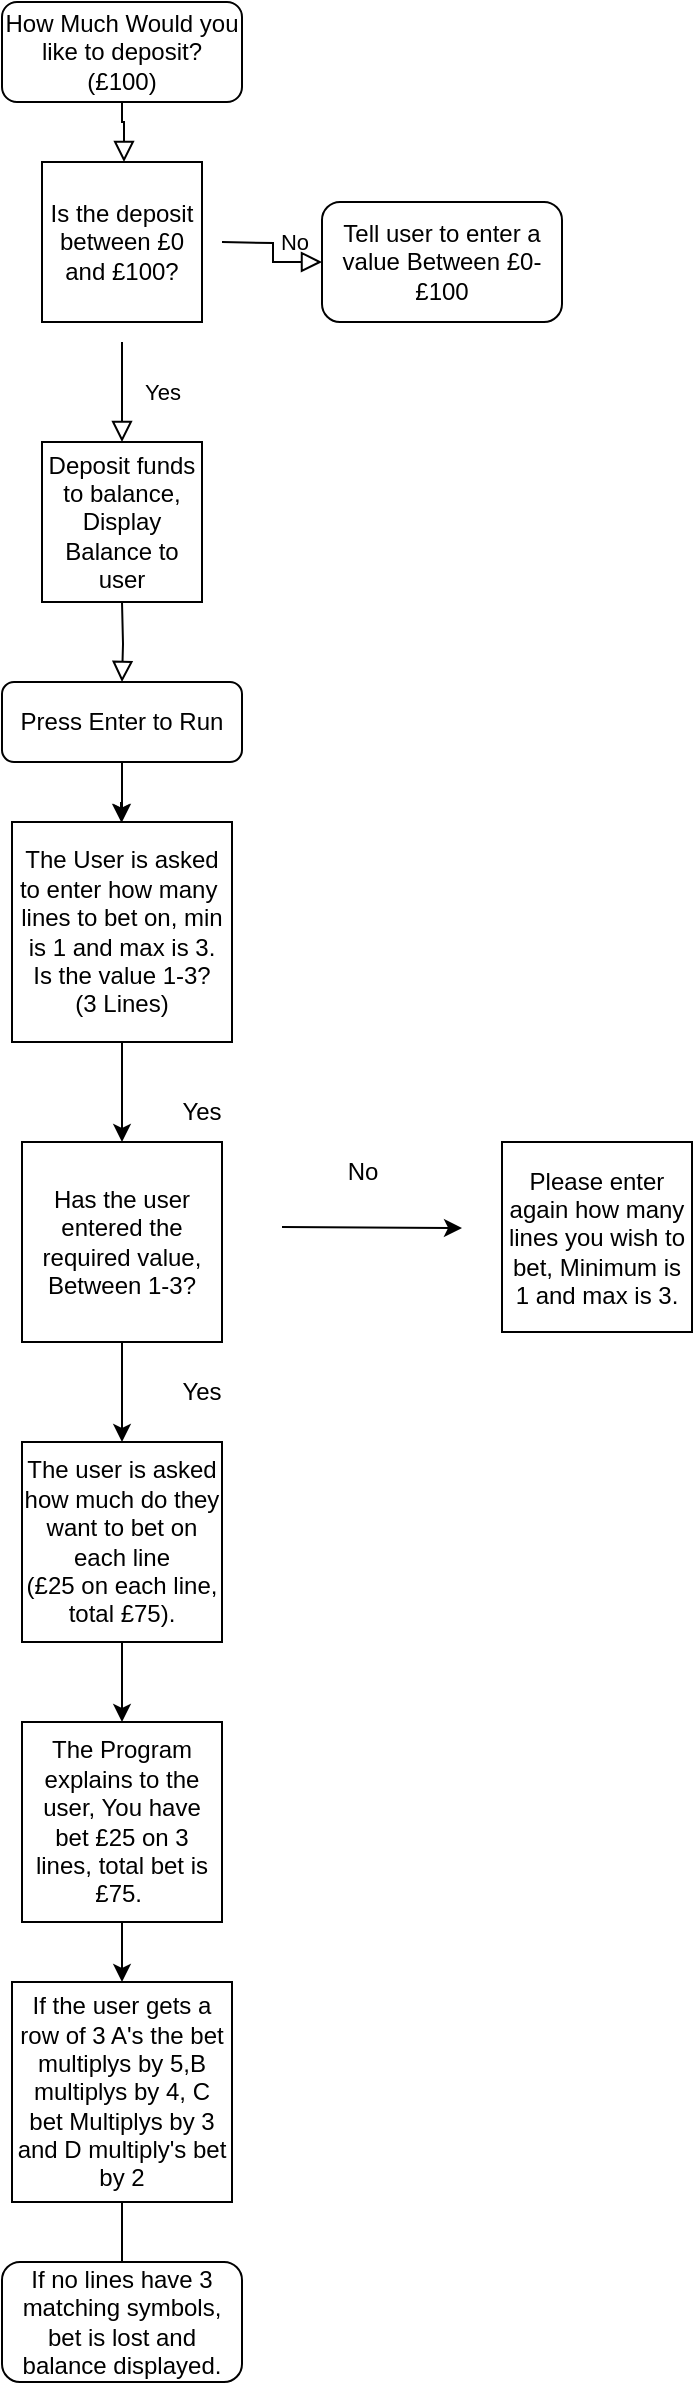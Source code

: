<mxfile version="24.7.5">
  <diagram id="C5RBs43oDa-KdzZeNtuy" name="Page-1">
    <mxGraphModel dx="911" dy="444" grid="1" gridSize="10" guides="1" tooltips="1" connect="1" arrows="1" fold="1" page="1" pageScale="1" pageWidth="1169" pageHeight="1654" math="0" shadow="0">
      <root>
        <mxCell id="WIyWlLk6GJQsqaUBKTNV-0" />
        <mxCell id="WIyWlLk6GJQsqaUBKTNV-1" parent="WIyWlLk6GJQsqaUBKTNV-0" />
        <mxCell id="WIyWlLk6GJQsqaUBKTNV-2" value="" style="rounded=0;html=1;jettySize=auto;orthogonalLoop=1;fontSize=11;endArrow=block;endFill=0;endSize=8;strokeWidth=1;shadow=0;labelBackgroundColor=none;edgeStyle=orthogonalEdgeStyle;entryX=0.5;entryY=0;entryDx=0;entryDy=0;" parent="WIyWlLk6GJQsqaUBKTNV-1" source="WIyWlLk6GJQsqaUBKTNV-3" target="iJiD2MV02rnRHH4pifD3-0" edge="1">
          <mxGeometry relative="1" as="geometry">
            <mxPoint x="220" y="140" as="targetPoint" />
            <Array as="points">
              <mxPoint x="220" y="130" />
              <mxPoint x="221" y="130" />
            </Array>
          </mxGeometry>
        </mxCell>
        <mxCell id="WIyWlLk6GJQsqaUBKTNV-3" value="How Much Would you like to deposit?&lt;div&gt;(£100)&lt;/div&gt;" style="rounded=1;whiteSpace=wrap;html=1;fontSize=12;glass=0;strokeWidth=1;shadow=0;" parent="WIyWlLk6GJQsqaUBKTNV-1" vertex="1">
          <mxGeometry x="160" y="70" width="120" height="50" as="geometry" />
        </mxCell>
        <mxCell id="WIyWlLk6GJQsqaUBKTNV-4" value="Yes" style="rounded=0;html=1;jettySize=auto;orthogonalLoop=1;fontSize=11;endArrow=block;endFill=0;endSize=8;strokeWidth=1;shadow=0;labelBackgroundColor=none;edgeStyle=orthogonalEdgeStyle;" parent="WIyWlLk6GJQsqaUBKTNV-1" edge="1">
          <mxGeometry y="20" relative="1" as="geometry">
            <mxPoint as="offset" />
            <mxPoint x="220" y="240" as="sourcePoint" />
            <mxPoint x="220" y="290" as="targetPoint" />
          </mxGeometry>
        </mxCell>
        <mxCell id="WIyWlLk6GJQsqaUBKTNV-5" value="No" style="edgeStyle=orthogonalEdgeStyle;rounded=0;html=1;jettySize=auto;orthogonalLoop=1;fontSize=11;endArrow=block;endFill=0;endSize=8;strokeWidth=1;shadow=0;labelBackgroundColor=none;" parent="WIyWlLk6GJQsqaUBKTNV-1" target="WIyWlLk6GJQsqaUBKTNV-7" edge="1">
          <mxGeometry x="-0.15" y="10" relative="1" as="geometry">
            <mxPoint as="offset" />
            <mxPoint x="270" y="190" as="sourcePoint" />
          </mxGeometry>
        </mxCell>
        <mxCell id="WIyWlLk6GJQsqaUBKTNV-7" value="Tell user to enter a value Between £0-£100" style="rounded=1;whiteSpace=wrap;html=1;fontSize=12;glass=0;strokeWidth=1;shadow=0;" parent="WIyWlLk6GJQsqaUBKTNV-1" vertex="1">
          <mxGeometry x="320" y="170" width="120" height="60" as="geometry" />
        </mxCell>
        <mxCell id="WIyWlLk6GJQsqaUBKTNV-8" value="" style="rounded=0;html=1;jettySize=auto;orthogonalLoop=1;fontSize=11;endArrow=block;endFill=0;endSize=8;strokeWidth=1;shadow=0;labelBackgroundColor=none;edgeStyle=orthogonalEdgeStyle;" parent="WIyWlLk6GJQsqaUBKTNV-1" target="WIyWlLk6GJQsqaUBKTNV-11" edge="1">
          <mxGeometry x="0.333" y="20" relative="1" as="geometry">
            <mxPoint as="offset" />
            <mxPoint x="220" y="370" as="sourcePoint" />
          </mxGeometry>
        </mxCell>
        <mxCell id="iJiD2MV02rnRHH4pifD3-27" value="" style="edgeStyle=orthogonalEdgeStyle;rounded=0;orthogonalLoop=1;jettySize=auto;html=1;" edge="1" parent="WIyWlLk6GJQsqaUBKTNV-1" source="WIyWlLk6GJQsqaUBKTNV-11" target="iJiD2MV02rnRHH4pifD3-3">
          <mxGeometry relative="1" as="geometry" />
        </mxCell>
        <mxCell id="WIyWlLk6GJQsqaUBKTNV-11" value="Press Enter to Run" style="rounded=1;whiteSpace=wrap;html=1;fontSize=12;glass=0;strokeWidth=1;shadow=0;" parent="WIyWlLk6GJQsqaUBKTNV-1" vertex="1">
          <mxGeometry x="160" y="410" width="120" height="40" as="geometry" />
        </mxCell>
        <mxCell id="iJiD2MV02rnRHH4pifD3-0" value="Is the deposit between £0 and £100?" style="whiteSpace=wrap;html=1;aspect=fixed;" vertex="1" parent="WIyWlLk6GJQsqaUBKTNV-1">
          <mxGeometry x="180" y="150" width="80" height="80" as="geometry" />
        </mxCell>
        <mxCell id="iJiD2MV02rnRHH4pifD3-1" value="Deposit funds to balance,&lt;div&gt;Display Balance to user&lt;/div&gt;" style="whiteSpace=wrap;html=1;aspect=fixed;" vertex="1" parent="WIyWlLk6GJQsqaUBKTNV-1">
          <mxGeometry x="180" y="290" width="80" height="80" as="geometry" />
        </mxCell>
        <mxCell id="iJiD2MV02rnRHH4pifD3-2" value="" style="endArrow=classic;html=1;rounded=0;" edge="1" parent="WIyWlLk6GJQsqaUBKTNV-1" source="iJiD2MV02rnRHH4pifD3-3">
          <mxGeometry width="50" height="50" relative="1" as="geometry">
            <mxPoint x="219.5" y="470" as="sourcePoint" />
            <mxPoint x="219.5" y="520" as="targetPoint" />
          </mxGeometry>
        </mxCell>
        <mxCell id="iJiD2MV02rnRHH4pifD3-4" value="" style="endArrow=classic;html=1;rounded=0;" edge="1" parent="WIyWlLk6GJQsqaUBKTNV-1" target="iJiD2MV02rnRHH4pifD3-3">
          <mxGeometry width="50" height="50" relative="1" as="geometry">
            <mxPoint x="219.5" y="470" as="sourcePoint" />
            <mxPoint x="219.5" y="520" as="targetPoint" />
          </mxGeometry>
        </mxCell>
        <mxCell id="iJiD2MV02rnRHH4pifD3-16" style="edgeStyle=orthogonalEdgeStyle;rounded=0;orthogonalLoop=1;jettySize=auto;html=1;exitX=0.5;exitY=1;exitDx=0;exitDy=0;entryX=0.5;entryY=0;entryDx=0;entryDy=0;" edge="1" parent="WIyWlLk6GJQsqaUBKTNV-1" source="iJiD2MV02rnRHH4pifD3-3" target="iJiD2MV02rnRHH4pifD3-11">
          <mxGeometry relative="1" as="geometry" />
        </mxCell>
        <mxCell id="iJiD2MV02rnRHH4pifD3-3" value="The User is asked to enter how many&amp;nbsp; lines to bet on, min is 1 and max is 3.&lt;div&gt;Is the value 1-3?&lt;/div&gt;&lt;div&gt;(3 Lines)&lt;/div&gt;" style="whiteSpace=wrap;html=1;aspect=fixed;" vertex="1" parent="WIyWlLk6GJQsqaUBKTNV-1">
          <mxGeometry x="165" y="480" width="110" height="110" as="geometry" />
        </mxCell>
        <mxCell id="iJiD2MV02rnRHH4pifD3-8" value="Yes" style="text;html=1;align=center;verticalAlign=middle;whiteSpace=wrap;rounded=0;" vertex="1" parent="WIyWlLk6GJQsqaUBKTNV-1">
          <mxGeometry x="230" y="610" width="60" height="30" as="geometry" />
        </mxCell>
        <mxCell id="iJiD2MV02rnRHH4pifD3-10" value="Please enter again how many lines you wish to bet, Minimum is 1 and max is 3." style="whiteSpace=wrap;html=1;aspect=fixed;" vertex="1" parent="WIyWlLk6GJQsqaUBKTNV-1">
          <mxGeometry x="410" y="640" width="95" height="95" as="geometry" />
        </mxCell>
        <mxCell id="iJiD2MV02rnRHH4pifD3-17" value="" style="edgeStyle=orthogonalEdgeStyle;rounded=0;orthogonalLoop=1;jettySize=auto;html=1;" edge="1" parent="WIyWlLk6GJQsqaUBKTNV-1" source="iJiD2MV02rnRHH4pifD3-11" target="iJiD2MV02rnRHH4pifD3-13">
          <mxGeometry relative="1" as="geometry" />
        </mxCell>
        <mxCell id="iJiD2MV02rnRHH4pifD3-11" value="Has the user entered the required value, Between 1-3?" style="whiteSpace=wrap;html=1;aspect=fixed;" vertex="1" parent="WIyWlLk6GJQsqaUBKTNV-1">
          <mxGeometry x="170" y="640" width="100" height="100" as="geometry" />
        </mxCell>
        <mxCell id="iJiD2MV02rnRHH4pifD3-12" value="" style="endArrow=classic;html=1;rounded=0;" edge="1" parent="WIyWlLk6GJQsqaUBKTNV-1">
          <mxGeometry width="50" height="50" relative="1" as="geometry">
            <mxPoint x="300" y="682.5" as="sourcePoint" />
            <mxPoint x="390" y="683" as="targetPoint" />
          </mxGeometry>
        </mxCell>
        <mxCell id="iJiD2MV02rnRHH4pifD3-20" style="edgeStyle=orthogonalEdgeStyle;rounded=0;orthogonalLoop=1;jettySize=auto;html=1;exitX=0.5;exitY=1;exitDx=0;exitDy=0;" edge="1" parent="WIyWlLk6GJQsqaUBKTNV-1" source="iJiD2MV02rnRHH4pifD3-21">
          <mxGeometry relative="1" as="geometry">
            <mxPoint x="220" y="1010" as="targetPoint" />
          </mxGeometry>
        </mxCell>
        <mxCell id="iJiD2MV02rnRHH4pifD3-13" value="The user is asked how much do they want to bet on each line&lt;div&gt;(£25 on each line, total £75).&lt;/div&gt;" style="whiteSpace=wrap;html=1;aspect=fixed;" vertex="1" parent="WIyWlLk6GJQsqaUBKTNV-1">
          <mxGeometry x="170" y="790" width="100" height="100" as="geometry" />
        </mxCell>
        <mxCell id="iJiD2MV02rnRHH4pifD3-18" value="Yes" style="text;html=1;align=center;verticalAlign=middle;whiteSpace=wrap;rounded=0;" vertex="1" parent="WIyWlLk6GJQsqaUBKTNV-1">
          <mxGeometry x="230" y="750" width="60" height="30" as="geometry" />
        </mxCell>
        <mxCell id="iJiD2MV02rnRHH4pifD3-19" value="No" style="text;html=1;align=center;verticalAlign=middle;resizable=0;points=[];autosize=1;strokeColor=none;fillColor=none;" vertex="1" parent="WIyWlLk6GJQsqaUBKTNV-1">
          <mxGeometry x="320" y="640" width="40" height="30" as="geometry" />
        </mxCell>
        <mxCell id="iJiD2MV02rnRHH4pifD3-24" style="edgeStyle=orthogonalEdgeStyle;rounded=0;orthogonalLoop=1;jettySize=auto;html=1;exitX=0.5;exitY=1;exitDx=0;exitDy=0;" edge="1" parent="WIyWlLk6GJQsqaUBKTNV-1" source="iJiD2MV02rnRHH4pifD3-13" target="iJiD2MV02rnRHH4pifD3-13">
          <mxGeometry relative="1" as="geometry" />
        </mxCell>
        <mxCell id="iJiD2MV02rnRHH4pifD3-25" value="" style="edgeStyle=orthogonalEdgeStyle;rounded=0;orthogonalLoop=1;jettySize=auto;html=1;exitX=0.5;exitY=1;exitDx=0;exitDy=0;" edge="1" parent="WIyWlLk6GJQsqaUBKTNV-1" source="iJiD2MV02rnRHH4pifD3-13" target="iJiD2MV02rnRHH4pifD3-21">
          <mxGeometry relative="1" as="geometry">
            <mxPoint x="220" y="1010" as="targetPoint" />
            <mxPoint x="220" y="890" as="sourcePoint" />
          </mxGeometry>
        </mxCell>
        <mxCell id="iJiD2MV02rnRHH4pifD3-29" value="" style="edgeStyle=orthogonalEdgeStyle;rounded=0;orthogonalLoop=1;jettySize=auto;html=1;" edge="1" parent="WIyWlLk6GJQsqaUBKTNV-1" source="iJiD2MV02rnRHH4pifD3-21" target="iJiD2MV02rnRHH4pifD3-28">
          <mxGeometry relative="1" as="geometry" />
        </mxCell>
        <mxCell id="iJiD2MV02rnRHH4pifD3-21" value="The Program explains to the user, You have bet £25 on 3 lines, total bet is £75.&amp;nbsp;" style="whiteSpace=wrap;html=1;aspect=fixed;align=center;" vertex="1" parent="WIyWlLk6GJQsqaUBKTNV-1">
          <mxGeometry x="170" y="930" width="100" height="100" as="geometry" />
        </mxCell>
        <mxCell id="iJiD2MV02rnRHH4pifD3-30" style="edgeStyle=orthogonalEdgeStyle;rounded=0;orthogonalLoop=1;jettySize=auto;html=1;exitX=0.5;exitY=1;exitDx=0;exitDy=0;" edge="1" parent="WIyWlLk6GJQsqaUBKTNV-1" source="iJiD2MV02rnRHH4pifD3-28">
          <mxGeometry relative="1" as="geometry">
            <mxPoint x="220" y="1210" as="targetPoint" />
          </mxGeometry>
        </mxCell>
        <mxCell id="iJiD2MV02rnRHH4pifD3-28" value="If the user gets a row of 3 A&#39;s the bet multiplys by 5,B multiplys by 4, C bet Multiplys by 3 and D multiply&#39;s bet by 2" style="whiteSpace=wrap;html=1;aspect=fixed;align=center;" vertex="1" parent="WIyWlLk6GJQsqaUBKTNV-1">
          <mxGeometry x="165" y="1060" width="110" height="110" as="geometry" />
        </mxCell>
        <mxCell id="iJiD2MV02rnRHH4pifD3-31" value="If no lines have 3 matching symbols, bet is lost and balance displayed." style="rounded=1;whiteSpace=wrap;html=1;" vertex="1" parent="WIyWlLk6GJQsqaUBKTNV-1">
          <mxGeometry x="160" y="1200" width="120" height="60" as="geometry" />
        </mxCell>
      </root>
    </mxGraphModel>
  </diagram>
</mxfile>
